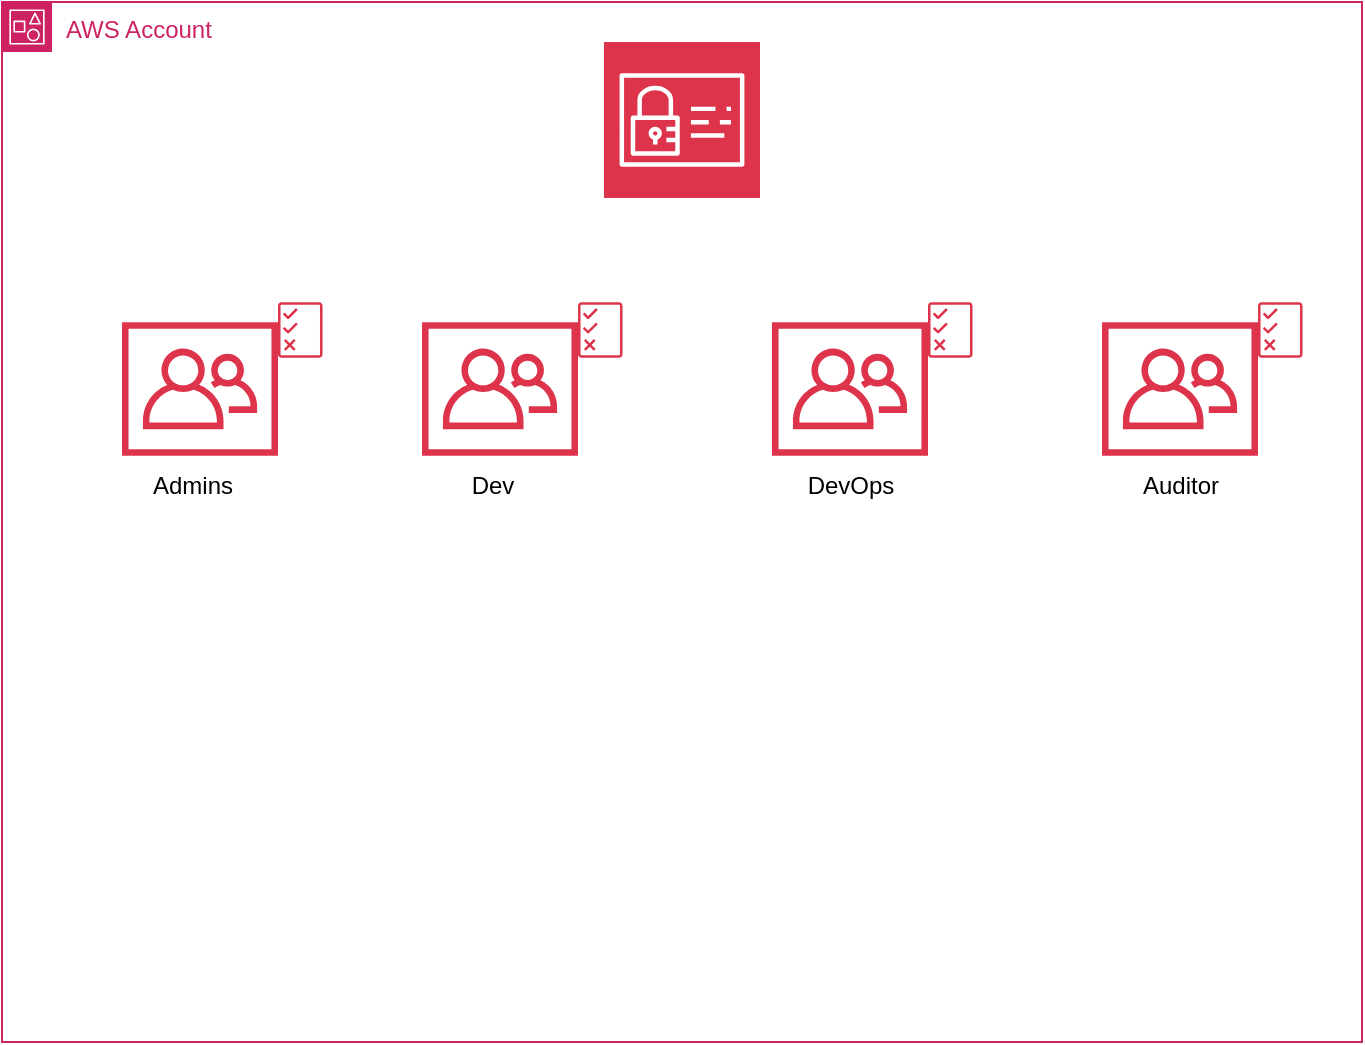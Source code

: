<mxfile version="26.2.14">
  <diagram name="Page-1" id="ejzalj61xhWo_g-6xtnn">
    <mxGraphModel dx="774" dy="1066" grid="1" gridSize="10" guides="1" tooltips="1" connect="1" arrows="1" fold="1" page="1" pageScale="1" pageWidth="850" pageHeight="1100" math="0" shadow="0">
      <root>
        <mxCell id="0" />
        <mxCell id="1" parent="0" />
        <mxCell id="AdYJ6fqc3Zaq_6f0o8oP-5" value="AWS Account" style="points=[[0,0],[0.25,0],[0.5,0],[0.75,0],[1,0],[1,0.25],[1,0.5],[1,0.75],[1,1],[0.75,1],[0.5,1],[0.25,1],[0,1],[0,0.75],[0,0.5],[0,0.25]];outlineConnect=0;gradientColor=none;html=1;whiteSpace=wrap;fontSize=12;fontStyle=0;container=1;pointerEvents=0;collapsible=0;recursiveResize=0;shape=mxgraph.aws4.group;grIcon=mxgraph.aws4.group_account;strokeColor=#CD2264;fillColor=none;verticalAlign=top;align=left;spacingLeft=30;fontColor=#CD2264;dashed=0;" vertex="1" parent="1">
          <mxGeometry x="40" y="80" width="680" height="520" as="geometry" />
        </mxCell>
        <mxCell id="AdYJ6fqc3Zaq_6f0o8oP-6" value="" style="sketch=0;points=[[0,0,0],[0.25,0,0],[0.5,0,0],[0.75,0,0],[1,0,0],[0,1,0],[0.25,1,0],[0.5,1,0],[0.75,1,0],[1,1,0],[0,0.25,0],[0,0.5,0],[0,0.75,0],[1,0.25,0],[1,0.5,0],[1,0.75,0]];outlineConnect=0;fontColor=#232F3E;fillColor=#DD344C;strokeColor=#ffffff;dashed=0;verticalLabelPosition=bottom;verticalAlign=top;align=center;html=1;fontSize=12;fontStyle=0;aspect=fixed;shape=mxgraph.aws4.resourceIcon;resIcon=mxgraph.aws4.identity_and_access_management;" vertex="1" parent="AdYJ6fqc3Zaq_6f0o8oP-5">
          <mxGeometry x="301" y="20" width="78" height="78" as="geometry" />
        </mxCell>
        <mxCell id="AdYJ6fqc3Zaq_6f0o8oP-7" value="" style="sketch=0;outlineConnect=0;fontColor=#232F3E;gradientColor=none;fillColor=#DD344C;strokeColor=none;dashed=0;verticalLabelPosition=bottom;verticalAlign=top;align=center;html=1;fontSize=12;fontStyle=0;aspect=fixed;pointerEvents=1;shape=mxgraph.aws4.organizations_organizational_unit;" vertex="1" parent="AdYJ6fqc3Zaq_6f0o8oP-5">
          <mxGeometry x="385" y="160" width="78" height="67" as="geometry" />
        </mxCell>
        <mxCell id="AdYJ6fqc3Zaq_6f0o8oP-8" value="" style="sketch=0;outlineConnect=0;fontColor=#232F3E;gradientColor=none;fillColor=#DD344C;strokeColor=none;dashed=0;verticalLabelPosition=bottom;verticalAlign=top;align=center;html=1;fontSize=12;fontStyle=0;aspect=fixed;pointerEvents=1;shape=mxgraph.aws4.organizations_organizational_unit;" vertex="1" parent="AdYJ6fqc3Zaq_6f0o8oP-5">
          <mxGeometry x="550" y="160" width="78" height="67" as="geometry" />
        </mxCell>
        <mxCell id="AdYJ6fqc3Zaq_6f0o8oP-9" value="" style="sketch=0;outlineConnect=0;fontColor=#232F3E;gradientColor=none;fillColor=#DD344C;strokeColor=none;dashed=0;verticalLabelPosition=bottom;verticalAlign=top;align=center;html=1;fontSize=12;fontStyle=0;aspect=fixed;pointerEvents=1;shape=mxgraph.aws4.organizations_organizational_unit;" vertex="1" parent="AdYJ6fqc3Zaq_6f0o8oP-5">
          <mxGeometry x="210" y="160" width="78" height="67" as="geometry" />
        </mxCell>
        <mxCell id="AdYJ6fqc3Zaq_6f0o8oP-10" value="Dev" style="text;html=1;align=center;verticalAlign=middle;resizable=0;points=[];autosize=1;strokeColor=none;fillColor=none;" vertex="1" parent="AdYJ6fqc3Zaq_6f0o8oP-5">
          <mxGeometry x="225" y="227" width="40" height="30" as="geometry" />
        </mxCell>
        <mxCell id="AdYJ6fqc3Zaq_6f0o8oP-11" value="DevOps" style="text;html=1;align=center;verticalAlign=middle;resizable=0;points=[];autosize=1;strokeColor=none;fillColor=none;" vertex="1" parent="AdYJ6fqc3Zaq_6f0o8oP-5">
          <mxGeometry x="389" y="227" width="70" height="30" as="geometry" />
        </mxCell>
        <mxCell id="AdYJ6fqc3Zaq_6f0o8oP-12" value="Auditor" style="text;html=1;align=center;verticalAlign=middle;resizable=0;points=[];autosize=1;strokeColor=none;fillColor=none;" vertex="1" parent="AdYJ6fqc3Zaq_6f0o8oP-5">
          <mxGeometry x="559" y="227" width="60" height="30" as="geometry" />
        </mxCell>
        <mxCell id="AdYJ6fqc3Zaq_6f0o8oP-13" value="" style="sketch=0;outlineConnect=0;fontColor=#232F3E;gradientColor=none;fillColor=#DD344C;strokeColor=none;dashed=0;verticalLabelPosition=bottom;verticalAlign=top;align=center;html=1;fontSize=12;fontStyle=0;aspect=fixed;pointerEvents=1;shape=mxgraph.aws4.permissions;" vertex="1" parent="AdYJ6fqc3Zaq_6f0o8oP-5">
          <mxGeometry x="288" y="150" width="22.26" height="28" as="geometry" />
        </mxCell>
        <mxCell id="AdYJ6fqc3Zaq_6f0o8oP-15" value="" style="sketch=0;outlineConnect=0;fontColor=#232F3E;gradientColor=none;fillColor=#DD344C;strokeColor=none;dashed=0;verticalLabelPosition=bottom;verticalAlign=top;align=center;html=1;fontSize=12;fontStyle=0;aspect=fixed;pointerEvents=1;shape=mxgraph.aws4.permissions;" vertex="1" parent="AdYJ6fqc3Zaq_6f0o8oP-5">
          <mxGeometry x="628" y="150" width="22.26" height="28" as="geometry" />
        </mxCell>
        <mxCell id="AdYJ6fqc3Zaq_6f0o8oP-14" value="" style="sketch=0;outlineConnect=0;fontColor=#232F3E;gradientColor=none;fillColor=#DD344C;strokeColor=none;dashed=0;verticalLabelPosition=bottom;verticalAlign=top;align=center;html=1;fontSize=12;fontStyle=0;aspect=fixed;pointerEvents=1;shape=mxgraph.aws4.permissions;" vertex="1" parent="AdYJ6fqc3Zaq_6f0o8oP-5">
          <mxGeometry x="463" y="150" width="22.26" height="28" as="geometry" />
        </mxCell>
        <mxCell id="AdYJ6fqc3Zaq_6f0o8oP-16" value="" style="sketch=0;outlineConnect=0;fontColor=#232F3E;gradientColor=none;fillColor=#DD344C;strokeColor=none;dashed=0;verticalLabelPosition=bottom;verticalAlign=top;align=center;html=1;fontSize=12;fontStyle=0;aspect=fixed;pointerEvents=1;shape=mxgraph.aws4.organizations_organizational_unit;" vertex="1" parent="AdYJ6fqc3Zaq_6f0o8oP-5">
          <mxGeometry x="60" y="160" width="78" height="67" as="geometry" />
        </mxCell>
        <mxCell id="AdYJ6fqc3Zaq_6f0o8oP-17" value="Admins" style="text;html=1;align=center;verticalAlign=middle;resizable=0;points=[];autosize=1;strokeColor=none;fillColor=none;" vertex="1" parent="AdYJ6fqc3Zaq_6f0o8oP-5">
          <mxGeometry x="65" y="227" width="60" height="30" as="geometry" />
        </mxCell>
        <mxCell id="AdYJ6fqc3Zaq_6f0o8oP-18" value="" style="sketch=0;outlineConnect=0;fontColor=#232F3E;gradientColor=none;fillColor=#DD344C;strokeColor=none;dashed=0;verticalLabelPosition=bottom;verticalAlign=top;align=center;html=1;fontSize=12;fontStyle=0;aspect=fixed;pointerEvents=1;shape=mxgraph.aws4.permissions;" vertex="1" parent="AdYJ6fqc3Zaq_6f0o8oP-5">
          <mxGeometry x="138" y="150" width="22.26" height="28" as="geometry" />
        </mxCell>
      </root>
    </mxGraphModel>
  </diagram>
</mxfile>
